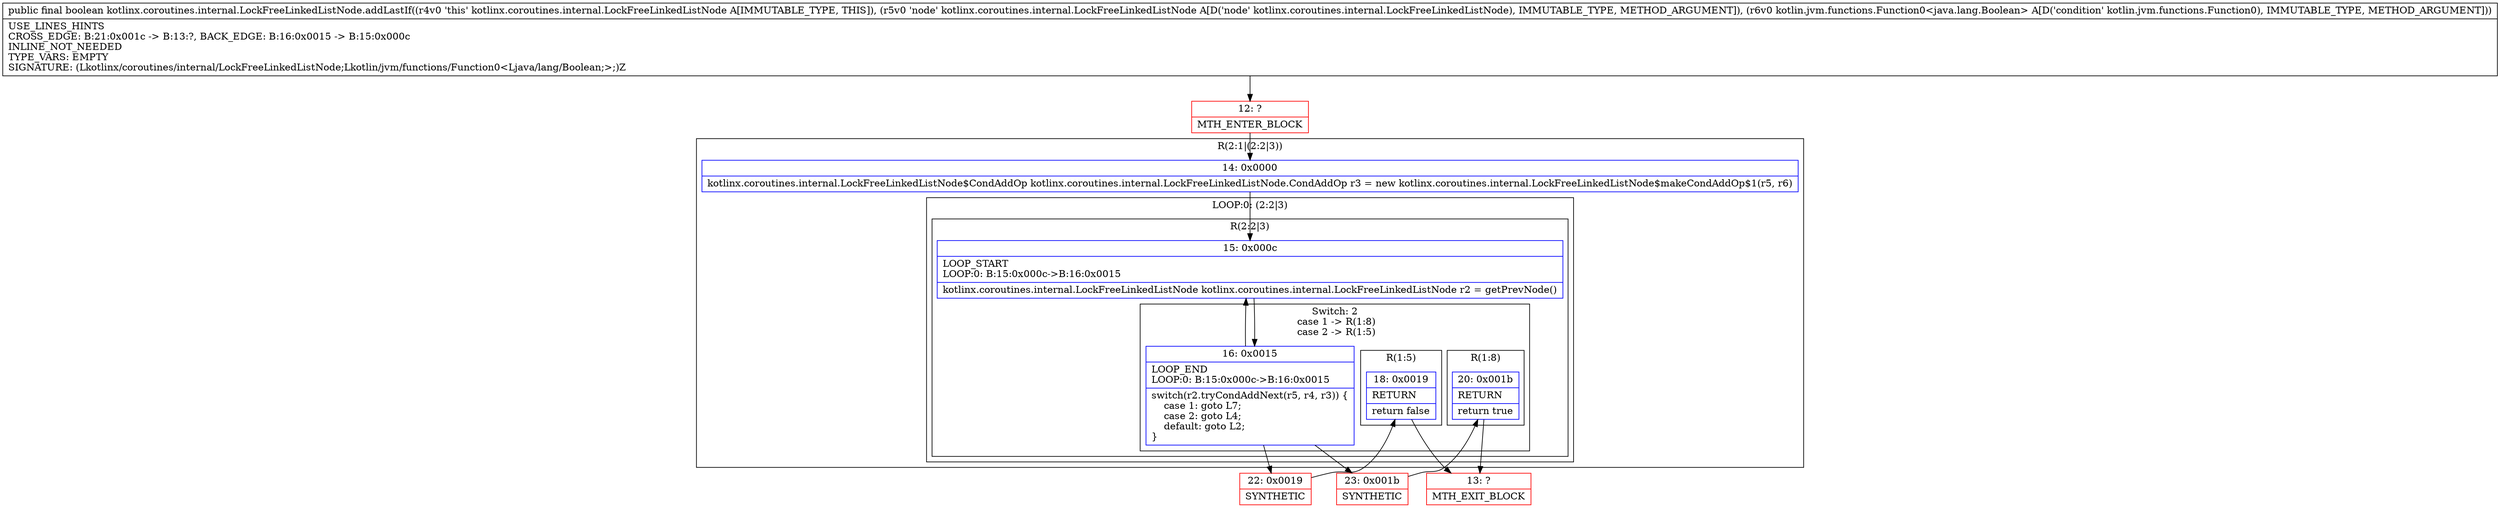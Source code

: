 digraph "CFG forkotlinx.coroutines.internal.LockFreeLinkedListNode.addLastIf(Lkotlinx\/coroutines\/internal\/LockFreeLinkedListNode;Lkotlin\/jvm\/functions\/Function0;)Z" {
subgraph cluster_Region_1182534414 {
label = "R(2:1|(2:2|3))";
node [shape=record,color=blue];
Node_14 [shape=record,label="{14\:\ 0x0000|kotlinx.coroutines.internal.LockFreeLinkedListNode$CondAddOp kotlinx.coroutines.internal.LockFreeLinkedListNode.CondAddOp r3 = new kotlinx.coroutines.internal.LockFreeLinkedListNode$makeCondAddOp$1(r5, r6)\l}"];
subgraph cluster_LoopRegion_582074600 {
label = "LOOP:0: (2:2|3)";
node [shape=record,color=blue];
subgraph cluster_Region_1437965517 {
label = "R(2:2|3)";
node [shape=record,color=blue];
Node_15 [shape=record,label="{15\:\ 0x000c|LOOP_START\lLOOP:0: B:15:0x000c\-\>B:16:0x0015\l|kotlinx.coroutines.internal.LockFreeLinkedListNode kotlinx.coroutines.internal.LockFreeLinkedListNode r2 = getPrevNode()\l}"];
subgraph cluster_SwitchRegion_928934985 {
label = "Switch: 2
 case 1 -> R(1:8)
 case 2 -> R(1:5)";
node [shape=record,color=blue];
Node_16 [shape=record,label="{16\:\ 0x0015|LOOP_END\lLOOP:0: B:15:0x000c\-\>B:16:0x0015\l|switch(r2.tryCondAddNext(r5, r4, r3)) \{\l    case 1: goto L7;\l    case 2: goto L4;\l    default: goto L2;\l\}\l}"];
subgraph cluster_Region_1418076034 {
label = "R(1:8)";
node [shape=record,color=blue];
Node_20 [shape=record,label="{20\:\ 0x001b|RETURN\l|return true\l}"];
}
subgraph cluster_Region_1400473379 {
label = "R(1:5)";
node [shape=record,color=blue];
Node_18 [shape=record,label="{18\:\ 0x0019|RETURN\l|return false\l}"];
}
}
}
}
}
Node_12 [shape=record,color=red,label="{12\:\ ?|MTH_ENTER_BLOCK\l}"];
Node_22 [shape=record,color=red,label="{22\:\ 0x0019|SYNTHETIC\l}"];
Node_13 [shape=record,color=red,label="{13\:\ ?|MTH_EXIT_BLOCK\l}"];
Node_23 [shape=record,color=red,label="{23\:\ 0x001b|SYNTHETIC\l}"];
MethodNode[shape=record,label="{public final boolean kotlinx.coroutines.internal.LockFreeLinkedListNode.addLastIf((r4v0 'this' kotlinx.coroutines.internal.LockFreeLinkedListNode A[IMMUTABLE_TYPE, THIS]), (r5v0 'node' kotlinx.coroutines.internal.LockFreeLinkedListNode A[D('node' kotlinx.coroutines.internal.LockFreeLinkedListNode), IMMUTABLE_TYPE, METHOD_ARGUMENT]), (r6v0 kotlin.jvm.functions.Function0\<java.lang.Boolean\> A[D('condition' kotlin.jvm.functions.Function0), IMMUTABLE_TYPE, METHOD_ARGUMENT]))  | USE_LINES_HINTS\lCROSS_EDGE: B:21:0x001c \-\> B:13:?, BACK_EDGE: B:16:0x0015 \-\> B:15:0x000c\lINLINE_NOT_NEEDED\lTYPE_VARS: EMPTY\lSIGNATURE: (Lkotlinx\/coroutines\/internal\/LockFreeLinkedListNode;Lkotlin\/jvm\/functions\/Function0\<Ljava\/lang\/Boolean;\>;)Z\l}"];
MethodNode -> Node_12;Node_14 -> Node_15;
Node_15 -> Node_16;
Node_16 -> Node_15;
Node_16 -> Node_22;
Node_16 -> Node_23;
Node_20 -> Node_13;
Node_18 -> Node_13;
Node_12 -> Node_14;
Node_22 -> Node_18;
Node_23 -> Node_20;
}

